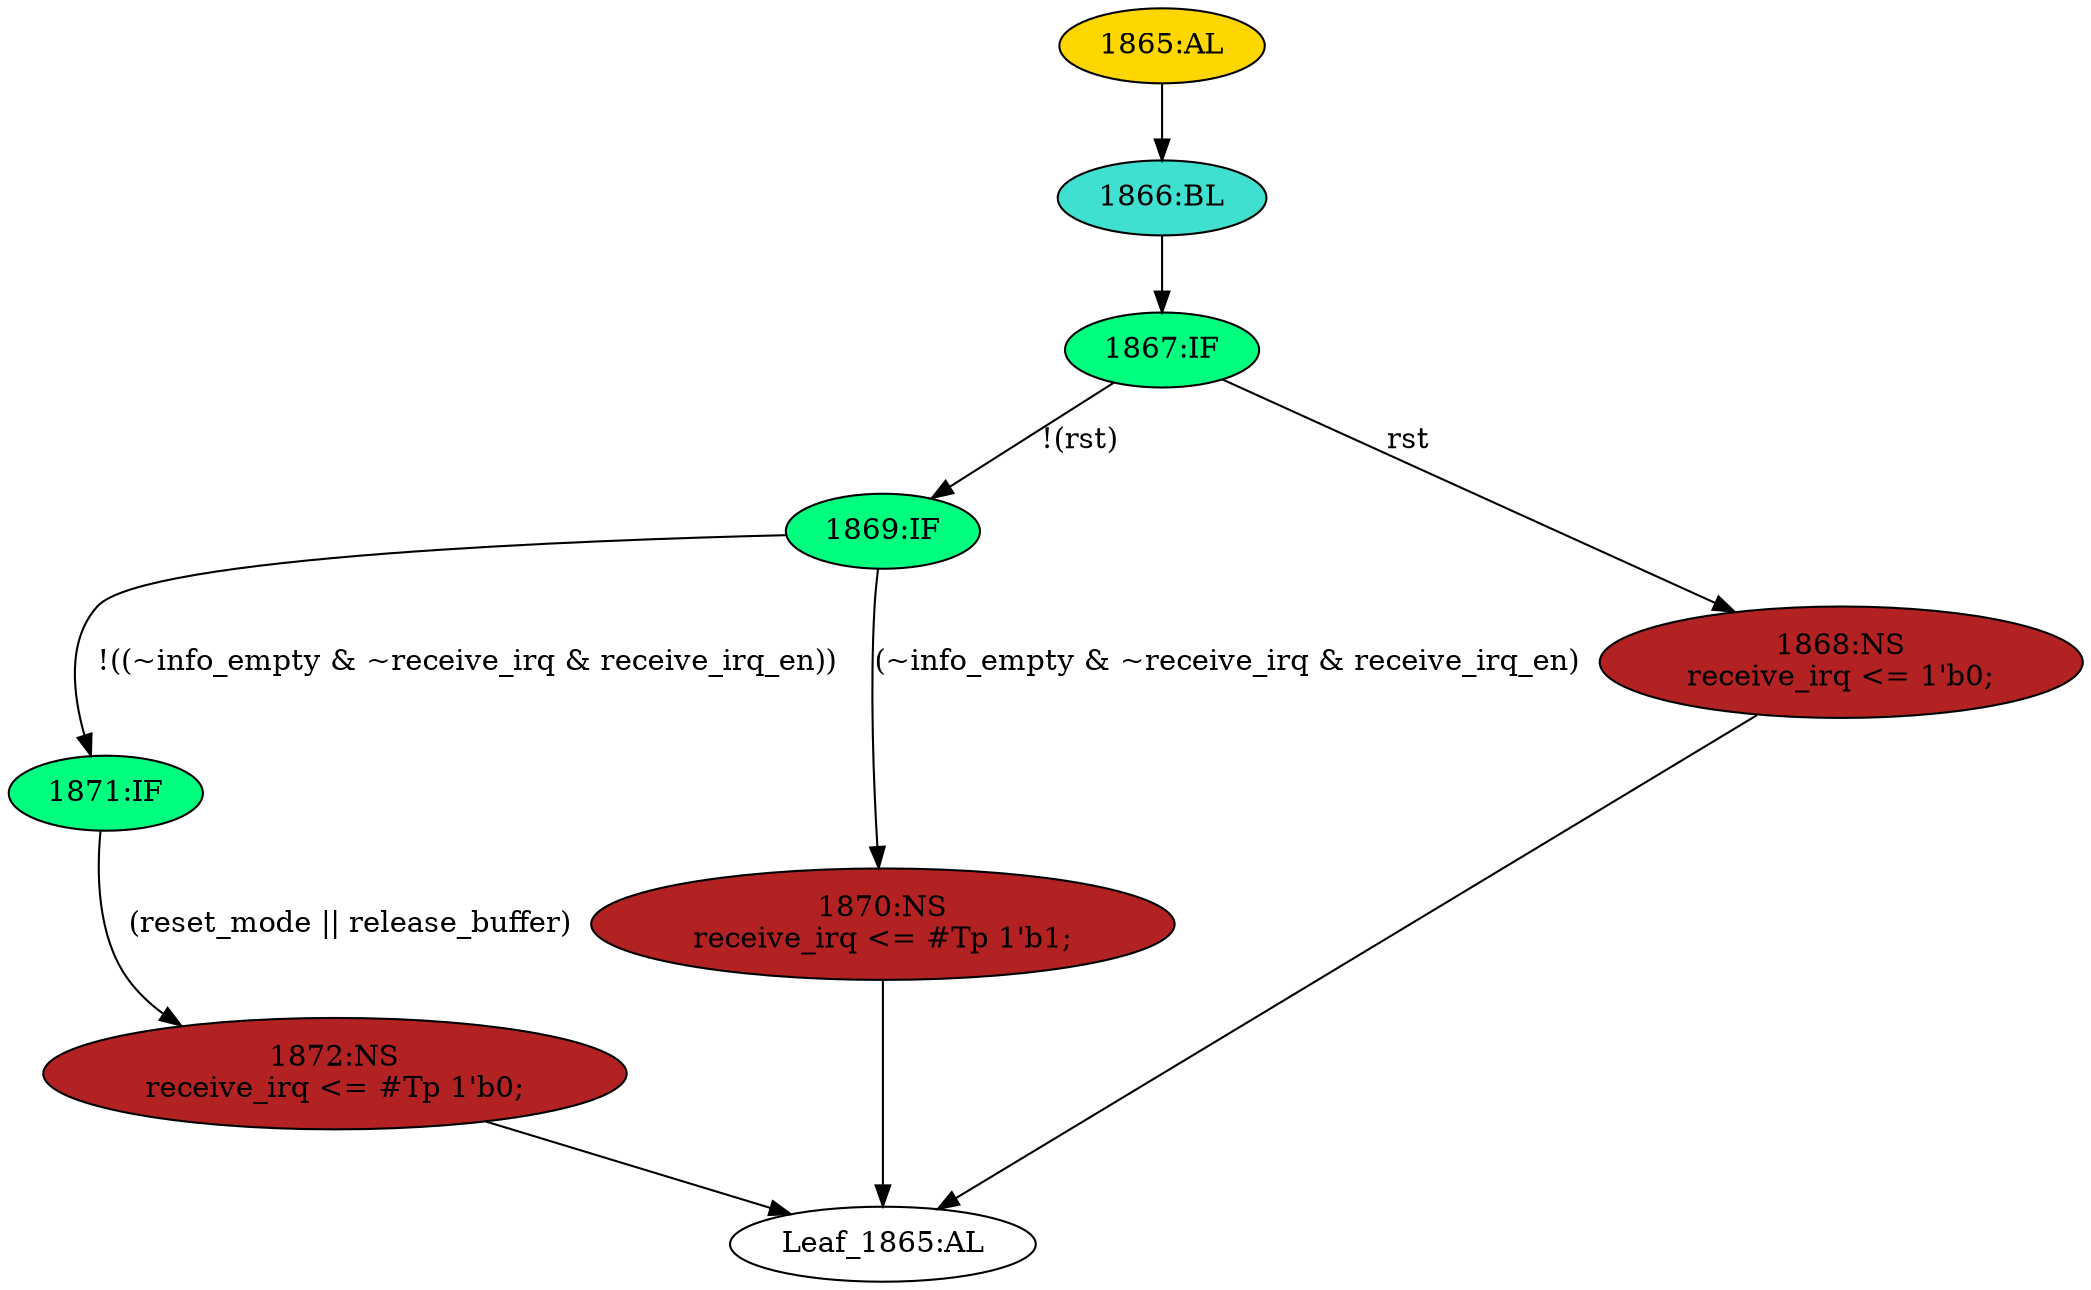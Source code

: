 strict digraph "" {
	node [label="\N"];
	"1871:IF"	 [ast="<pyverilog.vparser.ast.IfStatement object at 0x7fd773262bd0>",
		fillcolor=springgreen,
		label="1871:IF",
		statements="[]",
		style=filled,
		typ=IfStatement];
	"1872:NS"	 [ast="<pyverilog.vparser.ast.NonblockingSubstitution object at 0x7fd773262c90>",
		fillcolor=firebrick,
		label="1872:NS
receive_irq <= #Tp 1'b0;",
		statements="[<pyverilog.vparser.ast.NonblockingSubstitution object at 0x7fd773262c90>]",
		style=filled,
		typ=NonblockingSubstitution];
	"1871:IF" -> "1872:NS"	 [cond="['reset_mode', 'release_buffer']",
		label="(reset_mode || release_buffer)",
		lineno=1871];
	"Leaf_1865:AL"	 [def_var="['receive_irq']",
		label="Leaf_1865:AL"];
	"1872:NS" -> "Leaf_1865:AL"	 [cond="[]",
		lineno=None];
	"1867:IF"	 [ast="<pyverilog.vparser.ast.IfStatement object at 0x7fd77326d050>",
		fillcolor=springgreen,
		label="1867:IF",
		statements="[]",
		style=filled,
		typ=IfStatement];
	"1869:IF"	 [ast="<pyverilog.vparser.ast.IfStatement object at 0x7fd77326d090>",
		fillcolor=springgreen,
		label="1869:IF",
		statements="[]",
		style=filled,
		typ=IfStatement];
	"1867:IF" -> "1869:IF"	 [cond="['rst']",
		label="!(rst)",
		lineno=1867];
	"1868:NS"	 [ast="<pyverilog.vparser.ast.NonblockingSubstitution object at 0x7fd77326d490>",
		fillcolor=firebrick,
		label="1868:NS
receive_irq <= 1'b0;",
		statements="[<pyverilog.vparser.ast.NonblockingSubstitution object at 0x7fd77326d490>]",
		style=filled,
		typ=NonblockingSubstitution];
	"1867:IF" -> "1868:NS"	 [cond="['rst']",
		label=rst,
		lineno=1867];
	"1869:IF" -> "1871:IF"	 [cond="['info_empty', 'receive_irq', 'receive_irq_en']",
		label="!((~info_empty & ~receive_irq & receive_irq_en))",
		lineno=1869];
	"1870:NS"	 [ast="<pyverilog.vparser.ast.NonblockingSubstitution object at 0x7fd77326d0d0>",
		fillcolor=firebrick,
		label="1870:NS
receive_irq <= #Tp 1'b1;",
		statements="[<pyverilog.vparser.ast.NonblockingSubstitution object at 0x7fd77326d0d0>]",
		style=filled,
		typ=NonblockingSubstitution];
	"1869:IF" -> "1870:NS"	 [cond="['info_empty', 'receive_irq', 'receive_irq_en']",
		label="(~info_empty & ~receive_irq & receive_irq_en)",
		lineno=1869];
	"1866:BL"	 [ast="<pyverilog.vparser.ast.Block object at 0x7fd77326d610>",
		fillcolor=turquoise,
		label="1866:BL",
		statements="[]",
		style=filled,
		typ=Block];
	"1866:BL" -> "1867:IF"	 [cond="[]",
		lineno=None];
	"1868:NS" -> "Leaf_1865:AL"	 [cond="[]",
		lineno=None];
	"1865:AL"	 [ast="<pyverilog.vparser.ast.Always object at 0x7fd77326d650>",
		clk_sens=True,
		fillcolor=gold,
		label="1865:AL",
		sens="['clk', 'rst']",
		statements="[]",
		style=filled,
		typ=Always,
		use_var="['reset_mode', 'receive_irq_en', 'release_buffer', 'receive_irq', 'rst', 'info_empty']"];
	"1865:AL" -> "1866:BL"	 [cond="[]",
		lineno=None];
	"1870:NS" -> "Leaf_1865:AL"	 [cond="[]",
		lineno=None];
}

